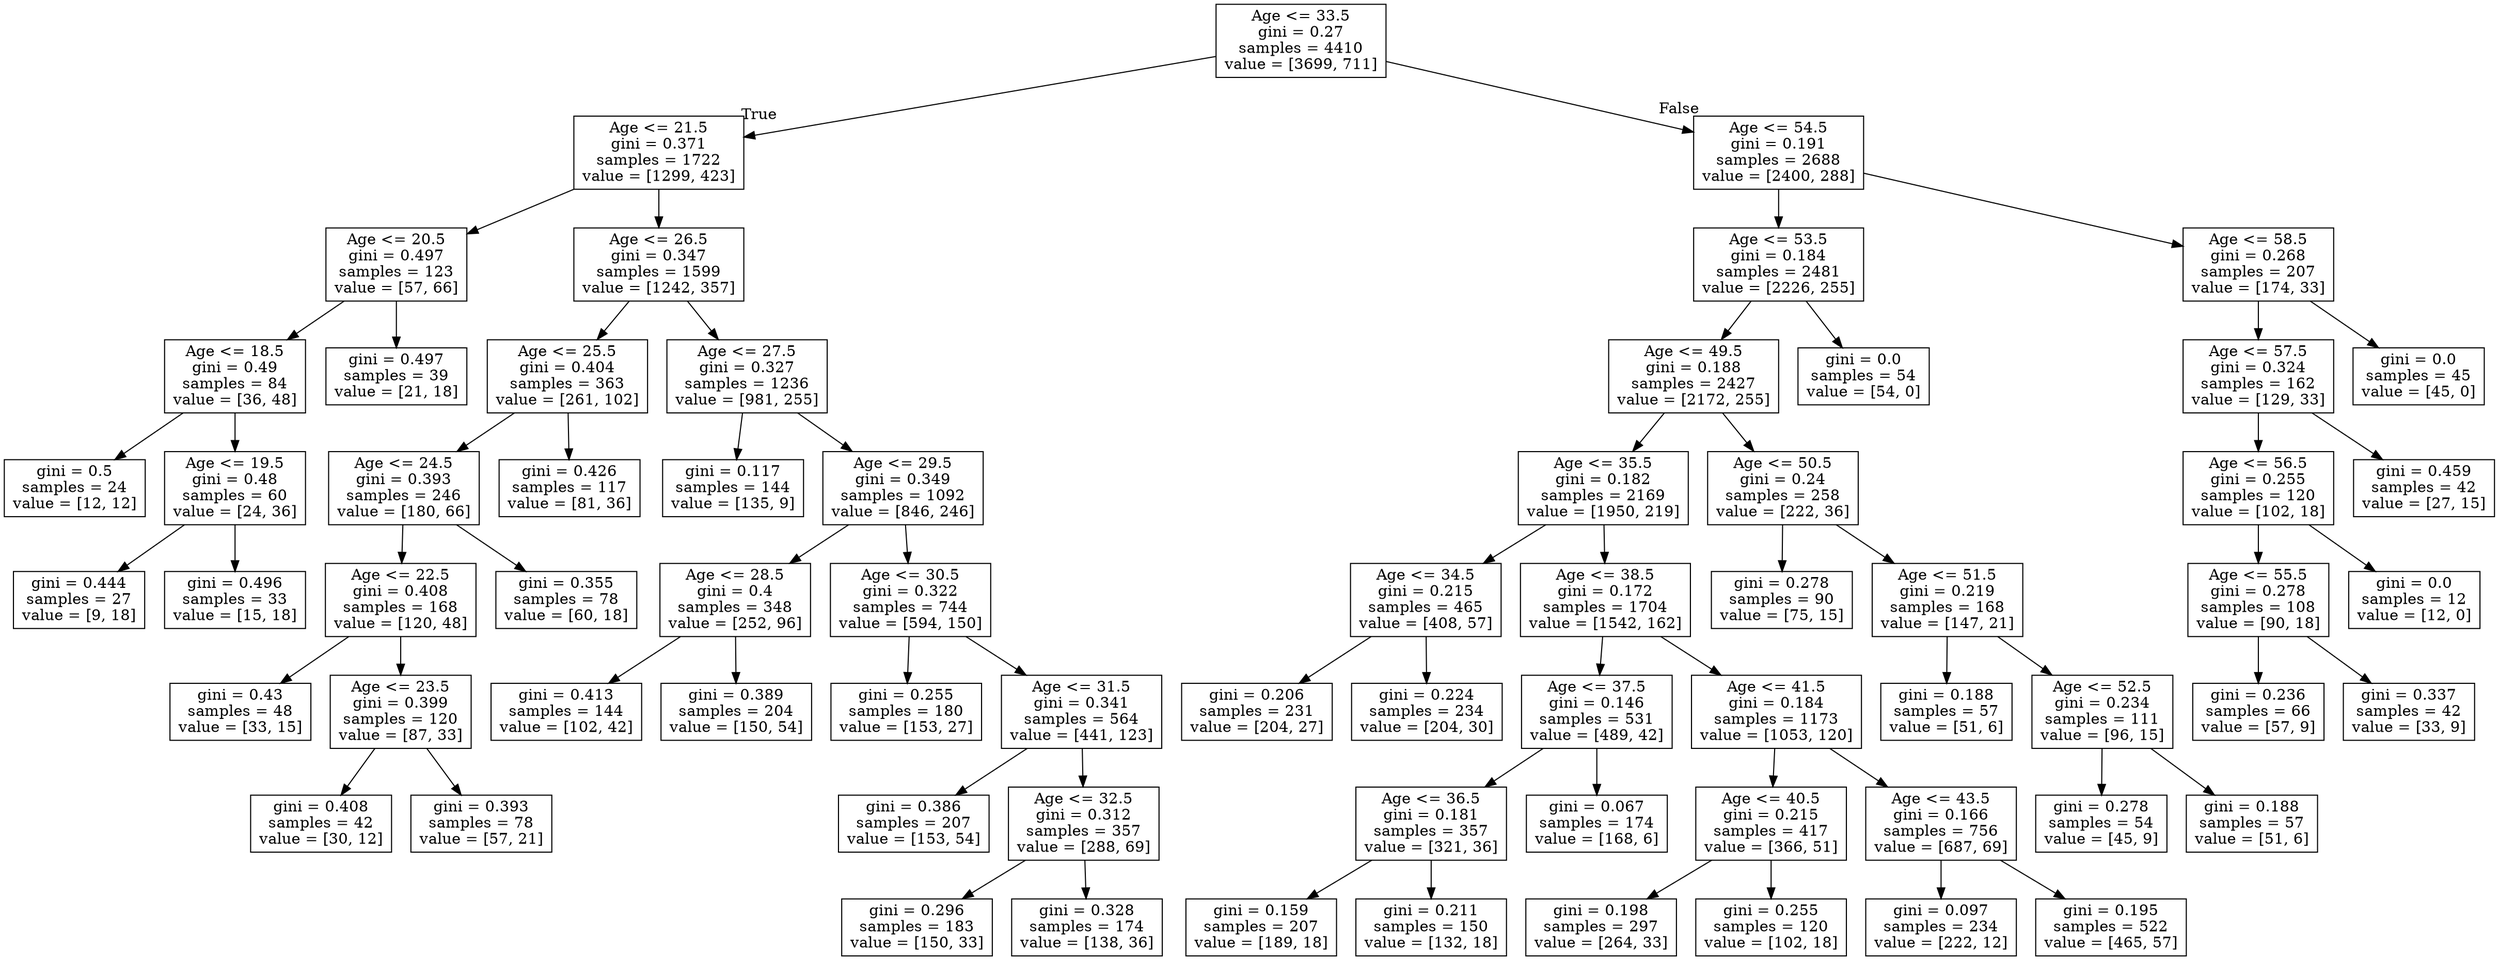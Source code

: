 digraph Tree {
node [shape=box] ;
0 [label="Age <= 33.5\ngini = 0.27\nsamples = 4410\nvalue = [3699, 711]"] ;
1 [label="Age <= 21.5\ngini = 0.371\nsamples = 1722\nvalue = [1299, 423]"] ;
0 -> 1 [labeldistance=2.5, labelangle=45, headlabel="True"] ;
2 [label="Age <= 20.5\ngini = 0.497\nsamples = 123\nvalue = [57, 66]"] ;
1 -> 2 ;
3 [label="Age <= 18.5\ngini = 0.49\nsamples = 84\nvalue = [36, 48]"] ;
2 -> 3 ;
4 [label="gini = 0.5\nsamples = 24\nvalue = [12, 12]"] ;
3 -> 4 ;
5 [label="Age <= 19.5\ngini = 0.48\nsamples = 60\nvalue = [24, 36]"] ;
3 -> 5 ;
6 [label="gini = 0.444\nsamples = 27\nvalue = [9, 18]"] ;
5 -> 6 ;
7 [label="gini = 0.496\nsamples = 33\nvalue = [15, 18]"] ;
5 -> 7 ;
8 [label="gini = 0.497\nsamples = 39\nvalue = [21, 18]"] ;
2 -> 8 ;
9 [label="Age <= 26.5\ngini = 0.347\nsamples = 1599\nvalue = [1242, 357]"] ;
1 -> 9 ;
10 [label="Age <= 25.5\ngini = 0.404\nsamples = 363\nvalue = [261, 102]"] ;
9 -> 10 ;
11 [label="Age <= 24.5\ngini = 0.393\nsamples = 246\nvalue = [180, 66]"] ;
10 -> 11 ;
12 [label="Age <= 22.5\ngini = 0.408\nsamples = 168\nvalue = [120, 48]"] ;
11 -> 12 ;
13 [label="gini = 0.43\nsamples = 48\nvalue = [33, 15]"] ;
12 -> 13 ;
14 [label="Age <= 23.5\ngini = 0.399\nsamples = 120\nvalue = [87, 33]"] ;
12 -> 14 ;
15 [label="gini = 0.408\nsamples = 42\nvalue = [30, 12]"] ;
14 -> 15 ;
16 [label="gini = 0.393\nsamples = 78\nvalue = [57, 21]"] ;
14 -> 16 ;
17 [label="gini = 0.355\nsamples = 78\nvalue = [60, 18]"] ;
11 -> 17 ;
18 [label="gini = 0.426\nsamples = 117\nvalue = [81, 36]"] ;
10 -> 18 ;
19 [label="Age <= 27.5\ngini = 0.327\nsamples = 1236\nvalue = [981, 255]"] ;
9 -> 19 ;
20 [label="gini = 0.117\nsamples = 144\nvalue = [135, 9]"] ;
19 -> 20 ;
21 [label="Age <= 29.5\ngini = 0.349\nsamples = 1092\nvalue = [846, 246]"] ;
19 -> 21 ;
22 [label="Age <= 28.5\ngini = 0.4\nsamples = 348\nvalue = [252, 96]"] ;
21 -> 22 ;
23 [label="gini = 0.413\nsamples = 144\nvalue = [102, 42]"] ;
22 -> 23 ;
24 [label="gini = 0.389\nsamples = 204\nvalue = [150, 54]"] ;
22 -> 24 ;
25 [label="Age <= 30.5\ngini = 0.322\nsamples = 744\nvalue = [594, 150]"] ;
21 -> 25 ;
26 [label="gini = 0.255\nsamples = 180\nvalue = [153, 27]"] ;
25 -> 26 ;
27 [label="Age <= 31.5\ngini = 0.341\nsamples = 564\nvalue = [441, 123]"] ;
25 -> 27 ;
28 [label="gini = 0.386\nsamples = 207\nvalue = [153, 54]"] ;
27 -> 28 ;
29 [label="Age <= 32.5\ngini = 0.312\nsamples = 357\nvalue = [288, 69]"] ;
27 -> 29 ;
30 [label="gini = 0.296\nsamples = 183\nvalue = [150, 33]"] ;
29 -> 30 ;
31 [label="gini = 0.328\nsamples = 174\nvalue = [138, 36]"] ;
29 -> 31 ;
32 [label="Age <= 54.5\ngini = 0.191\nsamples = 2688\nvalue = [2400, 288]"] ;
0 -> 32 [labeldistance=2.5, labelangle=-45, headlabel="False"] ;
33 [label="Age <= 53.5\ngini = 0.184\nsamples = 2481\nvalue = [2226, 255]"] ;
32 -> 33 ;
34 [label="Age <= 49.5\ngini = 0.188\nsamples = 2427\nvalue = [2172, 255]"] ;
33 -> 34 ;
35 [label="Age <= 35.5\ngini = 0.182\nsamples = 2169\nvalue = [1950, 219]"] ;
34 -> 35 ;
36 [label="Age <= 34.5\ngini = 0.215\nsamples = 465\nvalue = [408, 57]"] ;
35 -> 36 ;
37 [label="gini = 0.206\nsamples = 231\nvalue = [204, 27]"] ;
36 -> 37 ;
38 [label="gini = 0.224\nsamples = 234\nvalue = [204, 30]"] ;
36 -> 38 ;
39 [label="Age <= 38.5\ngini = 0.172\nsamples = 1704\nvalue = [1542, 162]"] ;
35 -> 39 ;
40 [label="Age <= 37.5\ngini = 0.146\nsamples = 531\nvalue = [489, 42]"] ;
39 -> 40 ;
41 [label="Age <= 36.5\ngini = 0.181\nsamples = 357\nvalue = [321, 36]"] ;
40 -> 41 ;
42 [label="gini = 0.159\nsamples = 207\nvalue = [189, 18]"] ;
41 -> 42 ;
43 [label="gini = 0.211\nsamples = 150\nvalue = [132, 18]"] ;
41 -> 43 ;
44 [label="gini = 0.067\nsamples = 174\nvalue = [168, 6]"] ;
40 -> 44 ;
45 [label="Age <= 41.5\ngini = 0.184\nsamples = 1173\nvalue = [1053, 120]"] ;
39 -> 45 ;
46 [label="Age <= 40.5\ngini = 0.215\nsamples = 417\nvalue = [366, 51]"] ;
45 -> 46 ;
47 [label="gini = 0.198\nsamples = 297\nvalue = [264, 33]"] ;
46 -> 47 ;
48 [label="gini = 0.255\nsamples = 120\nvalue = [102, 18]"] ;
46 -> 48 ;
49 [label="Age <= 43.5\ngini = 0.166\nsamples = 756\nvalue = [687, 69]"] ;
45 -> 49 ;
50 [label="gini = 0.097\nsamples = 234\nvalue = [222, 12]"] ;
49 -> 50 ;
51 [label="gini = 0.195\nsamples = 522\nvalue = [465, 57]"] ;
49 -> 51 ;
52 [label="Age <= 50.5\ngini = 0.24\nsamples = 258\nvalue = [222, 36]"] ;
34 -> 52 ;
53 [label="gini = 0.278\nsamples = 90\nvalue = [75, 15]"] ;
52 -> 53 ;
54 [label="Age <= 51.5\ngini = 0.219\nsamples = 168\nvalue = [147, 21]"] ;
52 -> 54 ;
55 [label="gini = 0.188\nsamples = 57\nvalue = [51, 6]"] ;
54 -> 55 ;
56 [label="Age <= 52.5\ngini = 0.234\nsamples = 111\nvalue = [96, 15]"] ;
54 -> 56 ;
57 [label="gini = 0.278\nsamples = 54\nvalue = [45, 9]"] ;
56 -> 57 ;
58 [label="gini = 0.188\nsamples = 57\nvalue = [51, 6]"] ;
56 -> 58 ;
59 [label="gini = 0.0\nsamples = 54\nvalue = [54, 0]"] ;
33 -> 59 ;
60 [label="Age <= 58.5\ngini = 0.268\nsamples = 207\nvalue = [174, 33]"] ;
32 -> 60 ;
61 [label="Age <= 57.5\ngini = 0.324\nsamples = 162\nvalue = [129, 33]"] ;
60 -> 61 ;
62 [label="Age <= 56.5\ngini = 0.255\nsamples = 120\nvalue = [102, 18]"] ;
61 -> 62 ;
63 [label="Age <= 55.5\ngini = 0.278\nsamples = 108\nvalue = [90, 18]"] ;
62 -> 63 ;
64 [label="gini = 0.236\nsamples = 66\nvalue = [57, 9]"] ;
63 -> 64 ;
65 [label="gini = 0.337\nsamples = 42\nvalue = [33, 9]"] ;
63 -> 65 ;
66 [label="gini = 0.0\nsamples = 12\nvalue = [12, 0]"] ;
62 -> 66 ;
67 [label="gini = 0.459\nsamples = 42\nvalue = [27, 15]"] ;
61 -> 67 ;
68 [label="gini = 0.0\nsamples = 45\nvalue = [45, 0]"] ;
60 -> 68 ;
}